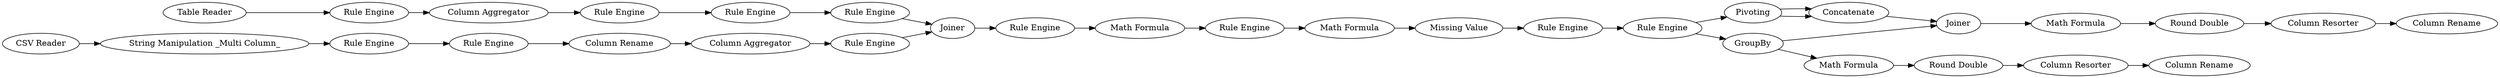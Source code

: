 digraph {
	1042 [label="Rule Engine"]
	1043 [label="Rule Engine"]
	1044 [label="String Manipulation _Multi Column_"]
	1401 [label="Column Rename"]
	1403 [label="Rule Engine"]
	1415 [label="CSV Reader"]
	1863 [label="Rule Engine"]
	1864 [label="Math Formula"]
	1876 [label=Joiner]
	1877 [label="Column Aggregator"]
	1878 [label="Rule Engine"]
	1879 [label="Missing Value"]
	1980 [label="Rule Engine"]
	1981 [label="Rule Engine"]
	1982 [label="Math Formula"]
	2027 [label="Rule Engine"]
	2160 [label="Table Reader"]
	2164 [label="Rule Engine"]
	2165 [label=Pivoting]
	2166 [label=GroupBy]
	2167 [label=Concatenate]
	2168 [label=Joiner]
	2169 [label="Column Resorter"]
	2170 [label="Math Formula"]
	2171 [label="Round Double"]
	2172 [label="Math Formula"]
	2173 [label="Round Double"]
	2175 [label="Rule Engine"]
	2176 [label="Rule Engine"]
	2177 [label="Column Aggregator"]
	2178 [label="Column Rename"]
	2179 [label="Column Rename"]
	2180 [label="Column Resorter"]
	1042 -> 1043
	1043 -> 1401
	1044 -> 1042
	1401 -> 2177
	1403 -> 1876
	1415 -> 1044
	1863 -> 2175
	1864 -> 1879
	1876 -> 1981
	1877 -> 1878
	1878 -> 1863
	1879 -> 1980
	1980 -> 2027
	1981 -> 1982
	1982 -> 2164
	2027 -> 2165
	2027 -> 2166
	2160 -> 2176
	2164 -> 1864
	2165 -> 2167
	2165 -> 2167
	2166 -> 2168
	2166 -> 2172
	2167 -> 2168
	2168 -> 2170
	2169 -> 2178
	2170 -> 2171
	2171 -> 2169
	2172 -> 2173
	2173 -> 2180
	2175 -> 1876
	2176 -> 1877
	2177 -> 1403
	2180 -> 2179
	rankdir=LR
}
